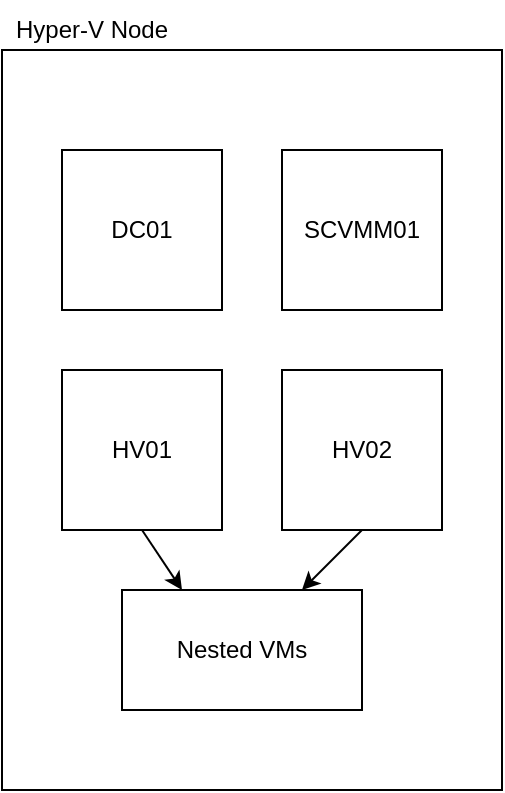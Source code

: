 <mxfile version="16.5.6" type="device"><diagram id="vg2S7NPT8cOAHwAZxGlL" name="Page-1"><mxGraphModel dx="2896" dy="1019" grid="1" gridSize="10" guides="1" tooltips="1" connect="1" arrows="1" fold="1" page="1" pageScale="1" pageWidth="850" pageHeight="1100" math="0" shadow="0"><root><mxCell id="0"/><mxCell id="1" parent="0"/><mxCell id="bb_E4tfGQ-j8t-fIN38U-10" value="" style="rounded=0;whiteSpace=wrap;html=1;" vertex="1" parent="1"><mxGeometry x="80" y="80" width="250" height="370" as="geometry"/></mxCell><mxCell id="bb_E4tfGQ-j8t-fIN38U-2" value="Hyper-V Node" style="text;html=1;strokeColor=none;fillColor=none;align=center;verticalAlign=middle;whiteSpace=wrap;rounded=0;" vertex="1" parent="1"><mxGeometry x="80" y="55" width="90" height="30" as="geometry"/></mxCell><mxCell id="bb_E4tfGQ-j8t-fIN38U-3" value="DC01" style="whiteSpace=wrap;html=1;aspect=fixed;" vertex="1" parent="1"><mxGeometry x="110" y="130" width="80" height="80" as="geometry"/></mxCell><mxCell id="bb_E4tfGQ-j8t-fIN38U-4" value="SCVMM01" style="whiteSpace=wrap;html=1;aspect=fixed;" vertex="1" parent="1"><mxGeometry x="220" y="130" width="80" height="80" as="geometry"/></mxCell><mxCell id="bb_E4tfGQ-j8t-fIN38U-5" value="HV01" style="whiteSpace=wrap;html=1;aspect=fixed;" vertex="1" parent="1"><mxGeometry x="110" y="240" width="80" height="80" as="geometry"/></mxCell><mxCell id="bb_E4tfGQ-j8t-fIN38U-6" value="HV02" style="whiteSpace=wrap;html=1;aspect=fixed;" vertex="1" parent="1"><mxGeometry x="220" y="240" width="80" height="80" as="geometry"/></mxCell><mxCell id="bb_E4tfGQ-j8t-fIN38U-7" value="Nested VMs" style="rounded=0;whiteSpace=wrap;html=1;" vertex="1" parent="1"><mxGeometry x="140" y="350" width="120" height="60" as="geometry"/></mxCell><mxCell id="bb_E4tfGQ-j8t-fIN38U-8" value="" style="endArrow=classic;html=1;rounded=0;exitX=0.5;exitY=1;exitDx=0;exitDy=0;entryX=0.25;entryY=0;entryDx=0;entryDy=0;" edge="1" parent="1" source="bb_E4tfGQ-j8t-fIN38U-5" target="bb_E4tfGQ-j8t-fIN38U-7"><mxGeometry width="50" height="50" relative="1" as="geometry"><mxPoint x="400" y="540" as="sourcePoint"/><mxPoint x="450" y="490" as="targetPoint"/></mxGeometry></mxCell><mxCell id="bb_E4tfGQ-j8t-fIN38U-9" value="" style="endArrow=classic;html=1;rounded=0;exitX=0.5;exitY=1;exitDx=0;exitDy=0;entryX=0.75;entryY=0;entryDx=0;entryDy=0;" edge="1" parent="1" source="bb_E4tfGQ-j8t-fIN38U-6" target="bb_E4tfGQ-j8t-fIN38U-7"><mxGeometry width="50" height="50" relative="1" as="geometry"><mxPoint x="400" y="540" as="sourcePoint"/><mxPoint x="450" y="490" as="targetPoint"/></mxGeometry></mxCell></root></mxGraphModel></diagram></mxfile>